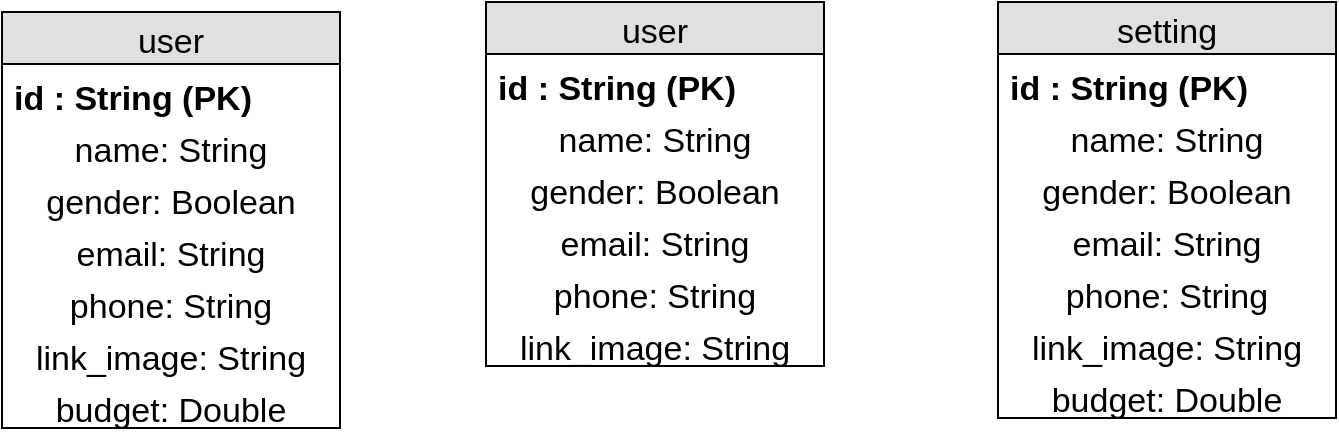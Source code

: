 <mxfile version="10.7.5" type="device"><diagram id="1VTfHF9vYgTLLJORCYQV" name="Page-1"><mxGraphModel dx="424" dy="496" grid="0" gridSize="10" guides="1" tooltips="1" connect="1" arrows="1" fold="1" page="0" pageScale="1" pageWidth="850" pageHeight="1100" math="0" shadow="0"><root><mxCell id="0"/><mxCell id="1" parent="0"/><mxCell id="0Vrk_wW89vQee4vYB7Yb-1" value="user" style="swimlane;fontStyle=0;childLayout=stackLayout;horizontal=1;startSize=26;fillColor=#e0e0e0;horizontalStack=0;resizeParent=1;resizeParentMax=0;resizeLast=0;collapsible=1;marginBottom=0;swimlaneFillColor=#ffffff;align=center;fontSize=17;" vertex="1" parent="1"><mxGeometry x="799" y="228" width="169" height="182" as="geometry"/></mxCell><mxCell id="0Vrk_wW89vQee4vYB7Yb-2" value="id : String (PK)" style="text;strokeColor=none;fillColor=none;spacingLeft=4;spacingRight=4;overflow=hidden;rotatable=0;points=[[0,0.5],[1,0.5]];portConstraint=eastwest;fontSize=17;fontStyle=1" vertex="1" parent="0Vrk_wW89vQee4vYB7Yb-1"><mxGeometry y="26" width="169" height="26" as="geometry"/></mxCell><mxCell id="0Vrk_wW89vQee4vYB7Yb-3" value="name: String" style="text;strokeColor=none;fillColor=none;spacingLeft=4;spacingRight=4;overflow=hidden;rotatable=0;points=[[0,0.5],[1,0.5]];portConstraint=eastwest;fontSize=17;align=center;" vertex="1" parent="0Vrk_wW89vQee4vYB7Yb-1"><mxGeometry y="52" width="169" height="26" as="geometry"/></mxCell><mxCell id="0Vrk_wW89vQee4vYB7Yb-4" value="gender: Boolean" style="text;strokeColor=none;fillColor=none;spacingLeft=4;spacingRight=4;overflow=hidden;rotatable=0;points=[[0,0.5],[1,0.5]];portConstraint=eastwest;fontSize=17;align=center;" vertex="1" parent="0Vrk_wW89vQee4vYB7Yb-1"><mxGeometry y="78" width="169" height="26" as="geometry"/></mxCell><mxCell id="0Vrk_wW89vQee4vYB7Yb-5" value="email: String" style="text;strokeColor=none;fillColor=none;spacingLeft=4;spacingRight=4;overflow=hidden;rotatable=0;points=[[0,0.5],[1,0.5]];portConstraint=eastwest;fontSize=17;align=center;" vertex="1" parent="0Vrk_wW89vQee4vYB7Yb-1"><mxGeometry y="104" width="169" height="26" as="geometry"/></mxCell><mxCell id="0Vrk_wW89vQee4vYB7Yb-6" value="phone: String" style="text;strokeColor=none;fillColor=none;spacingLeft=4;spacingRight=4;overflow=hidden;rotatable=0;points=[[0,0.5],[1,0.5]];portConstraint=eastwest;fontSize=17;align=center;" vertex="1" parent="0Vrk_wW89vQee4vYB7Yb-1"><mxGeometry y="130" width="169" height="26" as="geometry"/></mxCell><mxCell id="0Vrk_wW89vQee4vYB7Yb-7" value="link_image: String" style="text;strokeColor=none;fillColor=none;spacingLeft=4;spacingRight=4;overflow=hidden;rotatable=0;points=[[0,0.5],[1,0.5]];portConstraint=eastwest;fontSize=17;align=center;" vertex="1" parent="0Vrk_wW89vQee4vYB7Yb-1"><mxGeometry y="156" width="169" height="26" as="geometry"/></mxCell><mxCell id="0Vrk_wW89vQee4vYB7Yb-9" value="setting" style="swimlane;fontStyle=0;childLayout=stackLayout;horizontal=1;startSize=26;fillColor=#e0e0e0;horizontalStack=0;resizeParent=1;resizeParentMax=0;resizeLast=0;collapsible=1;marginBottom=0;swimlaneFillColor=#ffffff;align=center;fontSize=17;" vertex="1" parent="1"><mxGeometry x="1055" y="228" width="169" height="208" as="geometry"/></mxCell><mxCell id="0Vrk_wW89vQee4vYB7Yb-10" value="id : String (PK)" style="text;strokeColor=none;fillColor=none;spacingLeft=4;spacingRight=4;overflow=hidden;rotatable=0;points=[[0,0.5],[1,0.5]];portConstraint=eastwest;fontSize=17;fontStyle=1" vertex="1" parent="0Vrk_wW89vQee4vYB7Yb-9"><mxGeometry y="26" width="169" height="26" as="geometry"/></mxCell><mxCell id="0Vrk_wW89vQee4vYB7Yb-11" value="name: String" style="text;strokeColor=none;fillColor=none;spacingLeft=4;spacingRight=4;overflow=hidden;rotatable=0;points=[[0,0.5],[1,0.5]];portConstraint=eastwest;fontSize=17;align=center;" vertex="1" parent="0Vrk_wW89vQee4vYB7Yb-9"><mxGeometry y="52" width="169" height="26" as="geometry"/></mxCell><mxCell id="0Vrk_wW89vQee4vYB7Yb-12" value="gender: Boolean" style="text;strokeColor=none;fillColor=none;spacingLeft=4;spacingRight=4;overflow=hidden;rotatable=0;points=[[0,0.5],[1,0.5]];portConstraint=eastwest;fontSize=17;align=center;" vertex="1" parent="0Vrk_wW89vQee4vYB7Yb-9"><mxGeometry y="78" width="169" height="26" as="geometry"/></mxCell><mxCell id="0Vrk_wW89vQee4vYB7Yb-13" value="email: String" style="text;strokeColor=none;fillColor=none;spacingLeft=4;spacingRight=4;overflow=hidden;rotatable=0;points=[[0,0.5],[1,0.5]];portConstraint=eastwest;fontSize=17;align=center;" vertex="1" parent="0Vrk_wW89vQee4vYB7Yb-9"><mxGeometry y="104" width="169" height="26" as="geometry"/></mxCell><mxCell id="0Vrk_wW89vQee4vYB7Yb-14" value="phone: String" style="text;strokeColor=none;fillColor=none;spacingLeft=4;spacingRight=4;overflow=hidden;rotatable=0;points=[[0,0.5],[1,0.5]];portConstraint=eastwest;fontSize=17;align=center;" vertex="1" parent="0Vrk_wW89vQee4vYB7Yb-9"><mxGeometry y="130" width="169" height="26" as="geometry"/></mxCell><mxCell id="0Vrk_wW89vQee4vYB7Yb-15" value="link_image: String" style="text;strokeColor=none;fillColor=none;spacingLeft=4;spacingRight=4;overflow=hidden;rotatable=0;points=[[0,0.5],[1,0.5]];portConstraint=eastwest;fontSize=17;align=center;" vertex="1" parent="0Vrk_wW89vQee4vYB7Yb-9"><mxGeometry y="156" width="169" height="26" as="geometry"/></mxCell><mxCell id="0Vrk_wW89vQee4vYB7Yb-16" value="budget: Double" style="text;strokeColor=none;fillColor=none;spacingLeft=4;spacingRight=4;overflow=hidden;rotatable=0;points=[[0,0.5],[1,0.5]];portConstraint=eastwest;fontSize=17;align=center;" vertex="1" parent="0Vrk_wW89vQee4vYB7Yb-9"><mxGeometry y="182" width="169" height="26" as="geometry"/></mxCell><mxCell id="0Vrk_wW89vQee4vYB7Yb-17" value="user" style="swimlane;fontStyle=0;childLayout=stackLayout;horizontal=1;startSize=26;fillColor=#e0e0e0;horizontalStack=0;resizeParent=1;resizeParentMax=0;resizeLast=0;collapsible=1;marginBottom=0;swimlaneFillColor=#ffffff;align=center;fontSize=17;" vertex="1" parent="1"><mxGeometry x="557" y="233" width="169" height="208" as="geometry"/></mxCell><mxCell id="0Vrk_wW89vQee4vYB7Yb-18" value="id : String (PK)" style="text;strokeColor=none;fillColor=none;spacingLeft=4;spacingRight=4;overflow=hidden;rotatable=0;points=[[0,0.5],[1,0.5]];portConstraint=eastwest;fontSize=17;fontStyle=1" vertex="1" parent="0Vrk_wW89vQee4vYB7Yb-17"><mxGeometry y="26" width="169" height="26" as="geometry"/></mxCell><mxCell id="0Vrk_wW89vQee4vYB7Yb-19" value="name: String" style="text;strokeColor=none;fillColor=none;spacingLeft=4;spacingRight=4;overflow=hidden;rotatable=0;points=[[0,0.5],[1,0.5]];portConstraint=eastwest;fontSize=17;align=center;" vertex="1" parent="0Vrk_wW89vQee4vYB7Yb-17"><mxGeometry y="52" width="169" height="26" as="geometry"/></mxCell><mxCell id="0Vrk_wW89vQee4vYB7Yb-20" value="gender: Boolean" style="text;strokeColor=none;fillColor=none;spacingLeft=4;spacingRight=4;overflow=hidden;rotatable=0;points=[[0,0.5],[1,0.5]];portConstraint=eastwest;fontSize=17;align=center;" vertex="1" parent="0Vrk_wW89vQee4vYB7Yb-17"><mxGeometry y="78" width="169" height="26" as="geometry"/></mxCell><mxCell id="0Vrk_wW89vQee4vYB7Yb-21" value="email: String" style="text;strokeColor=none;fillColor=none;spacingLeft=4;spacingRight=4;overflow=hidden;rotatable=0;points=[[0,0.5],[1,0.5]];portConstraint=eastwest;fontSize=17;align=center;" vertex="1" parent="0Vrk_wW89vQee4vYB7Yb-17"><mxGeometry y="104" width="169" height="26" as="geometry"/></mxCell><mxCell id="0Vrk_wW89vQee4vYB7Yb-22" value="phone: String" style="text;strokeColor=none;fillColor=none;spacingLeft=4;spacingRight=4;overflow=hidden;rotatable=0;points=[[0,0.5],[1,0.5]];portConstraint=eastwest;fontSize=17;align=center;" vertex="1" parent="0Vrk_wW89vQee4vYB7Yb-17"><mxGeometry y="130" width="169" height="26" as="geometry"/></mxCell><mxCell id="0Vrk_wW89vQee4vYB7Yb-23" value="link_image: String" style="text;strokeColor=none;fillColor=none;spacingLeft=4;spacingRight=4;overflow=hidden;rotatable=0;points=[[0,0.5],[1,0.5]];portConstraint=eastwest;fontSize=17;align=center;" vertex="1" parent="0Vrk_wW89vQee4vYB7Yb-17"><mxGeometry y="156" width="169" height="26" as="geometry"/></mxCell><mxCell id="0Vrk_wW89vQee4vYB7Yb-24" value="budget: Double" style="text;strokeColor=none;fillColor=none;spacingLeft=4;spacingRight=4;overflow=hidden;rotatable=0;points=[[0,0.5],[1,0.5]];portConstraint=eastwest;fontSize=17;align=center;" vertex="1" parent="0Vrk_wW89vQee4vYB7Yb-17"><mxGeometry y="182" width="169" height="26" as="geometry"/></mxCell></root></mxGraphModel></diagram></mxfile>